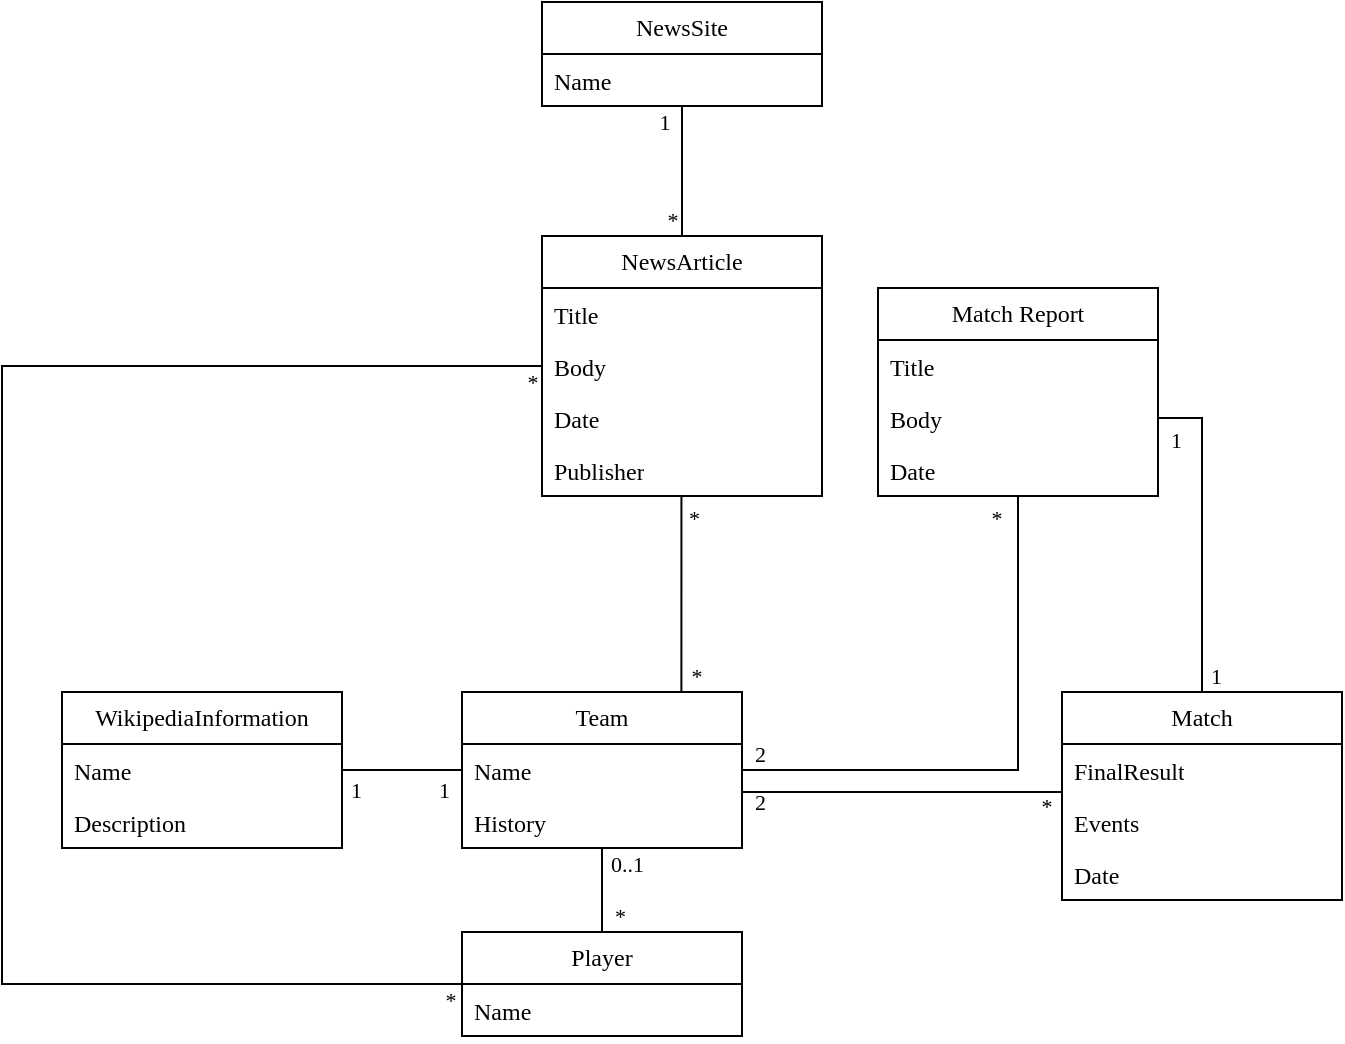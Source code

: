<mxfile version="22.0.2" type="device">
  <diagram name="Page-1" id="GXn4NyftgjCnc_pro_wv">
    <mxGraphModel dx="2022" dy="640" grid="1" gridSize="10" guides="1" tooltips="1" connect="1" arrows="1" fold="1" page="1" pageScale="1" pageWidth="827" pageHeight="1169" math="0" shadow="0">
      <root>
        <mxCell id="0" />
        <mxCell id="1" parent="0" />
        <mxCell id="5K8NoBRGnNFA0djar0UY-9" value="NewsSite" style="swimlane;fontStyle=0;childLayout=stackLayout;horizontal=1;startSize=26;fillColor=none;horizontalStack=0;resizeParent=1;resizeParentMax=0;resizeLast=0;collapsible=1;marginBottom=0;whiteSpace=wrap;html=1;fontFamily=Lexend;fontSource=https%3A%2F%2Ffonts.googleapis.com%2Fcss%3Ffamily%3DLexend;" parent="1" vertex="1">
          <mxGeometry x="140" y="40" width="140" height="52" as="geometry" />
        </mxCell>
        <mxCell id="5K8NoBRGnNFA0djar0UY-11" value="Name" style="text;strokeColor=none;fillColor=none;align=left;verticalAlign=top;spacingLeft=4;spacingRight=4;overflow=hidden;rotatable=0;points=[[0,0.5],[1,0.5]];portConstraint=eastwest;whiteSpace=wrap;html=1;fontFamily=Lexend;fontSource=https%3A%2F%2Ffonts.googleapis.com%2Fcss%3Ffamily%3DLexend;" parent="5K8NoBRGnNFA0djar0UY-9" vertex="1">
          <mxGeometry y="26" width="140" height="26" as="geometry" />
        </mxCell>
        <mxCell id="J6VYNuphooG4Fi7uj8pG-24" style="edgeStyle=orthogonalEdgeStyle;rounded=0;orthogonalLoop=1;jettySize=auto;html=1;entryX=0.5;entryY=1;entryDx=0;entryDy=0;endArrow=none;endFill=0;" parent="1" source="5K8NoBRGnNFA0djar0UY-1" target="5K8NoBRGnNFA0djar0UY-9" edge="1">
          <mxGeometry relative="1" as="geometry" />
        </mxCell>
        <mxCell id="5K8NoBRGnNFA0djar0UY-1" value="NewsArticle" style="swimlane;fontStyle=0;childLayout=stackLayout;horizontal=1;startSize=26;fillColor=none;horizontalStack=0;resizeParent=1;resizeParentMax=0;resizeLast=0;collapsible=1;marginBottom=0;whiteSpace=wrap;html=1;fontFamily=Lexend;fontSource=https%3A%2F%2Ffonts.googleapis.com%2Fcss%3Ffamily%3DLexend;" parent="1" vertex="1">
          <mxGeometry x="140" y="157" width="140" height="130" as="geometry" />
        </mxCell>
        <mxCell id="5K8NoBRGnNFA0djar0UY-2" value="Title" style="text;align=left;verticalAlign=top;spacingLeft=4;spacingRight=4;overflow=hidden;rotatable=0;points=[[0,0.5],[1,0.5]];portConstraint=eastwest;whiteSpace=wrap;html=1;fillColor=none;fontFamily=Lexend;fontSource=https%3A%2F%2Ffonts.googleapis.com%2Fcss%3Ffamily%3DLexend;" parent="5K8NoBRGnNFA0djar0UY-1" vertex="1">
          <mxGeometry y="26" width="140" height="26" as="geometry" />
        </mxCell>
        <mxCell id="5K8NoBRGnNFA0djar0UY-3" value="Body" style="text;strokeColor=none;fillColor=none;align=left;verticalAlign=top;spacingLeft=4;spacingRight=4;overflow=hidden;rotatable=0;points=[[0,0.5],[1,0.5]];portConstraint=eastwest;whiteSpace=wrap;html=1;fontFamily=Lexend;fontSource=https%3A%2F%2Ffonts.googleapis.com%2Fcss%3Ffamily%3DLexend;" parent="5K8NoBRGnNFA0djar0UY-1" vertex="1">
          <mxGeometry y="52" width="140" height="26" as="geometry" />
        </mxCell>
        <mxCell id="5K8NoBRGnNFA0djar0UY-4" value="Date" style="text;strokeColor=none;fillColor=none;align=left;verticalAlign=top;spacingLeft=4;spacingRight=4;overflow=hidden;rotatable=0;points=[[0,0.5],[1,0.5]];portConstraint=eastwest;whiteSpace=wrap;html=1;fontFamily=Lexend;fontSource=https%3A%2F%2Ffonts.googleapis.com%2Fcss%3Ffamily%3DLexend;" parent="5K8NoBRGnNFA0djar0UY-1" vertex="1">
          <mxGeometry y="78" width="140" height="26" as="geometry" />
        </mxCell>
        <mxCell id="5K8NoBRGnNFA0djar0UY-48" value="Publisher" style="text;strokeColor=none;fillColor=none;align=left;verticalAlign=top;spacingLeft=4;spacingRight=4;overflow=hidden;rotatable=0;points=[[0,0.5],[1,0.5]];portConstraint=eastwest;whiteSpace=wrap;html=1;fontFamily=Lexend;fontSource=https%3A%2F%2Ffonts.googleapis.com%2Fcss%3Ffamily%3DLexend;" parent="5K8NoBRGnNFA0djar0UY-1" vertex="1">
          <mxGeometry y="104" width="140" height="26" as="geometry" />
        </mxCell>
        <mxCell id="J6VYNuphooG4Fi7uj8pG-17" style="edgeStyle=orthogonalEdgeStyle;rounded=0;orthogonalLoop=1;jettySize=auto;html=1;entryX=0.5;entryY=0;entryDx=0;entryDy=0;endArrow=none;endFill=0;" parent="1" source="5K8NoBRGnNFA0djar0UY-23" target="5K8NoBRGnNFA0djar0UY-38" edge="1">
          <mxGeometry relative="1" as="geometry" />
        </mxCell>
        <mxCell id="5K8NoBRGnNFA0djar0UY-23" value="Team" style="swimlane;fontStyle=0;childLayout=stackLayout;horizontal=1;startSize=26;fillColor=none;horizontalStack=0;resizeParent=1;resizeParentMax=0;resizeLast=0;collapsible=1;marginBottom=0;whiteSpace=wrap;html=1;fontFamily=Lexend;fontSource=https%3A%2F%2Ffonts.googleapis.com%2Fcss%3Ffamily%3DLexend;" parent="1" vertex="1">
          <mxGeometry x="100" y="385" width="140" height="78" as="geometry" />
        </mxCell>
        <mxCell id="5K8NoBRGnNFA0djar0UY-24" value="Name" style="text;strokeColor=none;fillColor=none;align=left;verticalAlign=top;spacingLeft=4;spacingRight=4;overflow=hidden;rotatable=0;points=[[0,0.5],[1,0.5]];portConstraint=eastwest;whiteSpace=wrap;html=1;fontFamily=Lexend;fontSource=https%3A%2F%2Ffonts.googleapis.com%2Fcss%3Ffamily%3DLexend;" parent="5K8NoBRGnNFA0djar0UY-23" vertex="1">
          <mxGeometry y="26" width="140" height="26" as="geometry" />
        </mxCell>
        <mxCell id="5K8NoBRGnNFA0djar0UY-30" value="History" style="text;strokeColor=none;fillColor=none;align=left;verticalAlign=top;spacingLeft=4;spacingRight=4;overflow=hidden;rotatable=0;points=[[0,0.5],[1,0.5]];portConstraint=eastwest;whiteSpace=wrap;html=1;fontFamily=Lexend;fontSource=https%3A%2F%2Ffonts.googleapis.com%2Fcss%3Ffamily%3DLexend;" parent="5K8NoBRGnNFA0djar0UY-23" vertex="1">
          <mxGeometry y="52" width="140" height="26" as="geometry" />
        </mxCell>
        <mxCell id="J6VYNuphooG4Fi7uj8pG-12" style="edgeStyle=orthogonalEdgeStyle;rounded=0;orthogonalLoop=1;jettySize=auto;html=1;entryX=1;entryY=0.5;entryDx=0;entryDy=0;endArrow=none;endFill=0;" parent="1" source="5K8NoBRGnNFA0djar0UY-31" target="J6VYNuphooG4Fi7uj8pG-3" edge="1">
          <mxGeometry relative="1" as="geometry" />
        </mxCell>
        <mxCell id="5K8NoBRGnNFA0djar0UY-31" value="Match" style="swimlane;fontStyle=0;childLayout=stackLayout;horizontal=1;startSize=26;fillColor=none;horizontalStack=0;resizeParent=1;resizeParentMax=0;resizeLast=0;collapsible=1;marginBottom=0;whiteSpace=wrap;html=1;fontFamily=Lexend;fontSource=https%3A%2F%2Ffonts.googleapis.com%2Fcss%3Ffamily%3DLexend;" parent="1" vertex="1">
          <mxGeometry x="400" y="385" width="140" height="104" as="geometry" />
        </mxCell>
        <mxCell id="5K8NoBRGnNFA0djar0UY-32" value="FinalResult" style="text;strokeColor=none;fillColor=none;align=left;verticalAlign=top;spacingLeft=4;spacingRight=4;overflow=hidden;rotatable=0;points=[[0,0.5],[1,0.5]];portConstraint=eastwest;whiteSpace=wrap;html=1;fontFamily=Lexend;fontSource=https%3A%2F%2Ffonts.googleapis.com%2Fcss%3Ffamily%3DLexend;" parent="5K8NoBRGnNFA0djar0UY-31" vertex="1">
          <mxGeometry y="26" width="140" height="26" as="geometry" />
        </mxCell>
        <mxCell id="5K8NoBRGnNFA0djar0UY-33" value="Events" style="text;strokeColor=none;fillColor=none;align=left;verticalAlign=top;spacingLeft=4;spacingRight=4;overflow=hidden;rotatable=0;points=[[0,0.5],[1,0.5]];portConstraint=eastwest;whiteSpace=wrap;html=1;fontFamily=Lexend;fontSource=https%3A%2F%2Ffonts.googleapis.com%2Fcss%3Ffamily%3DLexend;" parent="5K8NoBRGnNFA0djar0UY-31" vertex="1">
          <mxGeometry y="52" width="140" height="26" as="geometry" />
        </mxCell>
        <mxCell id="4Qkat6veWvHCoG3jWPvj-1" value="Date" style="text;strokeColor=none;fillColor=none;align=left;verticalAlign=top;spacingLeft=4;spacingRight=4;overflow=hidden;rotatable=0;points=[[0,0.5],[1,0.5]];portConstraint=eastwest;whiteSpace=wrap;html=1;fontFamily=Lexend;fontSource=https%3A%2F%2Ffonts.googleapis.com%2Fcss%3Ffamily%3DLexend;" vertex="1" parent="5K8NoBRGnNFA0djar0UY-31">
          <mxGeometry y="78" width="140" height="26" as="geometry" />
        </mxCell>
        <mxCell id="J6VYNuphooG4Fi7uj8pG-39" style="edgeStyle=orthogonalEdgeStyle;rounded=0;orthogonalLoop=1;jettySize=auto;html=1;entryX=0;entryY=0.5;entryDx=0;entryDy=0;endArrow=none;endFill=0;" parent="1" source="5K8NoBRGnNFA0djar0UY-38" target="5K8NoBRGnNFA0djar0UY-3" edge="1">
          <mxGeometry relative="1" as="geometry">
            <Array as="points">
              <mxPoint x="-130" y="531" />
              <mxPoint x="-130" y="222" />
            </Array>
          </mxGeometry>
        </mxCell>
        <mxCell id="5K8NoBRGnNFA0djar0UY-38" value="Player" style="swimlane;fontStyle=0;childLayout=stackLayout;horizontal=1;startSize=26;fillColor=none;horizontalStack=0;resizeParent=1;resizeParentMax=0;resizeLast=0;collapsible=1;marginBottom=0;whiteSpace=wrap;html=1;fontFamily=Lexend;fontSource=https%3A%2F%2Ffonts.googleapis.com%2Fcss%3Ffamily%3DLexend;" parent="1" vertex="1">
          <mxGeometry x="100" y="505" width="140" height="52" as="geometry" />
        </mxCell>
        <mxCell id="5K8NoBRGnNFA0djar0UY-39" value="Name" style="text;strokeColor=none;fillColor=none;align=left;verticalAlign=top;spacingLeft=4;spacingRight=4;overflow=hidden;rotatable=0;points=[[0,0.5],[1,0.5]];portConstraint=eastwest;whiteSpace=wrap;html=1;fontFamily=Lexend;fontSource=https%3A%2F%2Ffonts.googleapis.com%2Fcss%3Ffamily%3DLexend;" parent="5K8NoBRGnNFA0djar0UY-38" vertex="1">
          <mxGeometry y="26" width="140" height="26" as="geometry" />
        </mxCell>
        <mxCell id="5K8NoBRGnNFA0djar0UY-49" value="" style="endArrow=none;html=1;edgeStyle=orthogonalEdgeStyle;rounded=0;exitX=0.5;exitY=0;exitDx=0;exitDy=0;entryX=0.498;entryY=0.987;entryDx=0;entryDy=0;entryPerimeter=0;" parent="1" source="5K8NoBRGnNFA0djar0UY-23" target="5K8NoBRGnNFA0djar0UY-48" edge="1">
          <mxGeometry relative="1" as="geometry">
            <mxPoint x="170" y="320" as="sourcePoint" />
            <mxPoint x="210" y="290" as="targetPoint" />
            <Array as="points">
              <mxPoint x="210" y="385" />
            </Array>
          </mxGeometry>
        </mxCell>
        <mxCell id="5K8NoBRGnNFA0djar0UY-50" value="&amp;nbsp;*" style="edgeLabel;resizable=0;html=1;align=left;verticalAlign=bottom;fontFamily=Lexend;fontSource=https%3A%2F%2Ffonts.googleapis.com%2Fcss%3Ffamily%3DLexend;" parent="5K8NoBRGnNFA0djar0UY-49" connectable="0" vertex="1">
          <mxGeometry x="-1" relative="1" as="geometry">
            <mxPoint x="40" as="offset" />
          </mxGeometry>
        </mxCell>
        <mxCell id="5K8NoBRGnNFA0djar0UY-51" value="*" style="edgeLabel;resizable=0;html=1;align=right;verticalAlign=bottom;fontFamily=Lexend;fontSource=https%3A%2F%2Ffonts.googleapis.com%2Fcss%3Ffamily%3DLexend;" parent="5K8NoBRGnNFA0djar0UY-49" connectable="0" vertex="1">
          <mxGeometry x="1" relative="1" as="geometry">
            <mxPoint x="10" y="20" as="offset" />
          </mxGeometry>
        </mxCell>
        <mxCell id="J6VYNuphooG4Fi7uj8pG-1" value="Match Report" style="swimlane;fontStyle=0;childLayout=stackLayout;horizontal=1;startSize=26;fillColor=none;horizontalStack=0;resizeParent=1;resizeParentMax=0;resizeLast=0;collapsible=1;marginBottom=0;whiteSpace=wrap;html=1;fontFamily=Lexend;fontSource=https%3A%2F%2Ffonts.googleapis.com%2Fcss%3Ffamily%3DLexend;" parent="1" vertex="1">
          <mxGeometry x="308" y="183" width="140" height="104" as="geometry" />
        </mxCell>
        <mxCell id="J6VYNuphooG4Fi7uj8pG-2" value="Title" style="text;strokeColor=none;fillColor=none;align=left;verticalAlign=top;spacingLeft=4;spacingRight=4;overflow=hidden;rotatable=0;points=[[0,0.5],[1,0.5]];portConstraint=eastwest;whiteSpace=wrap;html=1;fontFamily=Lexend;fontSource=https%3A%2F%2Ffonts.googleapis.com%2Fcss%3Ffamily%3DLexend;" parent="J6VYNuphooG4Fi7uj8pG-1" vertex="1">
          <mxGeometry y="26" width="140" height="26" as="geometry" />
        </mxCell>
        <mxCell id="J6VYNuphooG4Fi7uj8pG-3" value="Body" style="text;strokeColor=none;fillColor=none;align=left;verticalAlign=top;spacingLeft=4;spacingRight=4;overflow=hidden;rotatable=0;points=[[0,0.5],[1,0.5]];portConstraint=eastwest;whiteSpace=wrap;html=1;fontFamily=Lexend;fontSource=https%3A%2F%2Ffonts.googleapis.com%2Fcss%3Ffamily%3DLexend;" parent="J6VYNuphooG4Fi7uj8pG-1" vertex="1">
          <mxGeometry y="52" width="140" height="26" as="geometry" />
        </mxCell>
        <mxCell id="J6VYNuphooG4Fi7uj8pG-8" value="Date" style="text;strokeColor=none;fillColor=none;align=left;verticalAlign=top;spacingLeft=4;spacingRight=4;overflow=hidden;rotatable=0;points=[[0,0.5],[1,0.5]];portConstraint=eastwest;whiteSpace=wrap;html=1;fontFamily=Lexend;fontSource=https%3A%2F%2Ffonts.googleapis.com%2Fcss%3Ffamily%3DLexend;" parent="J6VYNuphooG4Fi7uj8pG-1" vertex="1">
          <mxGeometry y="78" width="140" height="26" as="geometry" />
        </mxCell>
        <mxCell id="J6VYNuphooG4Fi7uj8pG-11" style="edgeStyle=orthogonalEdgeStyle;rounded=0;orthogonalLoop=1;jettySize=auto;html=1;exitX=1;exitY=0.5;exitDx=0;exitDy=0;endArrow=none;endFill=0;" parent="1" source="5K8NoBRGnNFA0djar0UY-24" target="J6VYNuphooG4Fi7uj8pG-1" edge="1">
          <mxGeometry relative="1" as="geometry" />
        </mxCell>
        <mxCell id="J6VYNuphooG4Fi7uj8pG-13" value="&amp;nbsp; 2" style="edgeLabel;resizable=0;html=1;align=left;verticalAlign=bottom;fontFamily=Lexend;fontSource=https%3A%2F%2Ffonts.googleapis.com%2Fcss%3Ffamily%3DLexend;" parent="1" connectable="0" vertex="1">
          <mxGeometry x="239" y="448" as="geometry" />
        </mxCell>
        <mxCell id="J6VYNuphooG4Fi7uj8pG-14" value="*&amp;nbsp;" style="edgeLabel;resizable=0;html=1;align=right;verticalAlign=bottom;fontFamily=Lexend;fontSource=https%3A%2F%2Ffonts.googleapis.com%2Fcss%3Ffamily%3DLexend;" parent="1" connectable="0" vertex="1">
          <mxGeometry x="373.0" y="306.002" as="geometry" />
        </mxCell>
        <mxCell id="J6VYNuphooG4Fi7uj8pG-15" value="1" style="edgeLabel;resizable=0;html=1;align=right;verticalAlign=bottom;fontFamily=Lexend;fontSource=https%3A%2F%2Ffonts.googleapis.com%2Fcss%3Ffamily%3DLexend;" parent="1" connectable="0" vertex="1">
          <mxGeometry x="460.0" y="267.002" as="geometry" />
        </mxCell>
        <mxCell id="J6VYNuphooG4Fi7uj8pG-16" value="1" style="edgeLabel;resizable=0;html=1;align=right;verticalAlign=bottom;fontFamily=Lexend;fontSource=https%3A%2F%2Ffonts.googleapis.com%2Fcss%3Ffamily%3DLexend;" parent="1" connectable="0" vertex="1">
          <mxGeometry x="480.0" y="385.002" as="geometry" />
        </mxCell>
        <mxCell id="J6VYNuphooG4Fi7uj8pG-18" value="&amp;nbsp;0..1" style="edgeLabel;resizable=0;html=1;align=right;verticalAlign=bottom;fontFamily=Lexend;fontSource=https%3A%2F%2Ffonts.googleapis.com%2Fcss%3Ffamily%3DLexend;" parent="1" connectable="0" vertex="1">
          <mxGeometry x="191.001" y="479" as="geometry" />
        </mxCell>
        <mxCell id="J6VYNuphooG4Fi7uj8pG-19" value="&amp;nbsp; *" style="edgeLabel;resizable=0;html=1;align=left;verticalAlign=bottom;fontFamily=Lexend;fontSource=https%3A%2F%2Ffonts.googleapis.com%2Fcss%3Ffamily%3DLexend;" parent="1" connectable="0" vertex="1">
          <mxGeometry x="169" y="505" as="geometry" />
        </mxCell>
        <mxCell id="J6VYNuphooG4Fi7uj8pG-20" style="edgeStyle=orthogonalEdgeStyle;rounded=0;orthogonalLoop=1;jettySize=auto;html=1;entryX=0;entryY=0.5;entryDx=0;entryDy=0;endArrow=none;endFill=0;" parent="1" source="5K8NoBRGnNFA0djar0UY-24" target="5K8NoBRGnNFA0djar0UY-32" edge="1">
          <mxGeometry relative="1" as="geometry">
            <Array as="points">
              <mxPoint x="400" y="435" />
            </Array>
          </mxGeometry>
        </mxCell>
        <mxCell id="J6VYNuphooG4Fi7uj8pG-22" value="*&amp;nbsp;" style="edgeLabel;resizable=0;html=1;align=right;verticalAlign=bottom;fontFamily=Lexend;fontSource=https%3A%2F%2Ffonts.googleapis.com%2Fcss%3Ffamily%3DLexend;" parent="1" connectable="0" vertex="1">
          <mxGeometry x="398.0" y="450.002" as="geometry" />
        </mxCell>
        <mxCell id="J6VYNuphooG4Fi7uj8pG-23" value="&amp;nbsp; 2" style="edgeLabel;resizable=0;html=1;align=left;verticalAlign=bottom;fontFamily=Lexend;fontSource=https%3A%2F%2Ffonts.googleapis.com%2Fcss%3Ffamily%3DLexend;" parent="1" connectable="0" vertex="1">
          <mxGeometry x="239" y="424" as="geometry" />
        </mxCell>
        <mxCell id="J6VYNuphooG4Fi7uj8pG-25" value="&amp;nbsp;*" style="edgeLabel;resizable=0;html=1;align=left;verticalAlign=bottom;fontFamily=Lexend;fontSource=https%3A%2F%2Ffonts.googleapis.com%2Fcss%3Ffamily%3DLexend;" parent="1" connectable="0" vertex="1">
          <mxGeometry x="198" y="157" as="geometry" />
        </mxCell>
        <mxCell id="J6VYNuphooG4Fi7uj8pG-26" value="1&amp;nbsp;" style="edgeLabel;resizable=0;html=1;align=right;verticalAlign=bottom;fontFamily=Lexend;fontSource=https%3A%2F%2Ffonts.googleapis.com%2Fcss%3Ffamily%3DLexend;" parent="1" connectable="0" vertex="1">
          <mxGeometry x="207.0" y="108.003" as="geometry" />
        </mxCell>
        <mxCell id="J6VYNuphooG4Fi7uj8pG-32" value="WikipediaInformation" style="swimlane;fontStyle=0;childLayout=stackLayout;horizontal=1;startSize=26;fillColor=none;horizontalStack=0;resizeParent=1;resizeParentMax=0;resizeLast=0;collapsible=1;marginBottom=0;whiteSpace=wrap;html=1;fontFamily=Lexend;fontSource=https%3A%2F%2Ffonts.googleapis.com%2Fcss%3Ffamily%3DLexend;" parent="1" vertex="1">
          <mxGeometry x="-100" y="385" width="140" height="78" as="geometry" />
        </mxCell>
        <mxCell id="J6VYNuphooG4Fi7uj8pG-33" value="Name" style="text;strokeColor=none;fillColor=none;align=left;verticalAlign=top;spacingLeft=4;spacingRight=4;overflow=hidden;rotatable=0;points=[[0,0.5],[1,0.5]];portConstraint=eastwest;whiteSpace=wrap;html=1;fontFamily=Lexend;fontSource=https%3A%2F%2Ffonts.googleapis.com%2Fcss%3Ffamily%3DLexend;" parent="J6VYNuphooG4Fi7uj8pG-32" vertex="1">
          <mxGeometry y="26" width="140" height="26" as="geometry" />
        </mxCell>
        <mxCell id="J6VYNuphooG4Fi7uj8pG-34" value="Description" style="text;strokeColor=none;fillColor=none;align=left;verticalAlign=top;spacingLeft=4;spacingRight=4;overflow=hidden;rotatable=0;points=[[0,0.5],[1,0.5]];portConstraint=eastwest;whiteSpace=wrap;html=1;fontFamily=Lexend;fontSource=https%3A%2F%2Ffonts.googleapis.com%2Fcss%3Ffamily%3DLexend;" parent="J6VYNuphooG4Fi7uj8pG-32" vertex="1">
          <mxGeometry y="52" width="140" height="26" as="geometry" />
        </mxCell>
        <mxCell id="J6VYNuphooG4Fi7uj8pG-35" style="edgeStyle=orthogonalEdgeStyle;rounded=0;orthogonalLoop=1;jettySize=auto;html=1;endArrow=none;endFill=0;" parent="1" source="J6VYNuphooG4Fi7uj8pG-33" target="5K8NoBRGnNFA0djar0UY-23" edge="1">
          <mxGeometry relative="1" as="geometry" />
        </mxCell>
        <mxCell id="J6VYNuphooG4Fi7uj8pG-37" value="1" style="edgeLabel;resizable=0;html=1;align=right;verticalAlign=bottom;fontFamily=Lexend;fontSource=https%3A%2F%2Ffonts.googleapis.com%2Fcss%3Ffamily%3DLexend;" parent="1" connectable="0" vertex="1">
          <mxGeometry x="50.0" y="442.002" as="geometry" />
        </mxCell>
        <mxCell id="J6VYNuphooG4Fi7uj8pG-38" value="1" style="edgeLabel;resizable=0;html=1;align=right;verticalAlign=bottom;fontFamily=Lexend;fontSource=https%3A%2F%2Ffonts.googleapis.com%2Fcss%3Ffamily%3DLexend;" parent="1" connectable="0" vertex="1">
          <mxGeometry x="94.0" y="442.002" as="geometry" />
        </mxCell>
        <mxCell id="J6VYNuphooG4Fi7uj8pG-40" value="&amp;nbsp;*" style="edgeLabel;resizable=0;html=1;align=left;verticalAlign=bottom;fontFamily=Lexend;fontSource=https%3A%2F%2Ffonts.googleapis.com%2Fcss%3Ffamily%3DLexend;" parent="1" connectable="0" vertex="1">
          <mxGeometry x="87" y="547" as="geometry" />
        </mxCell>
        <mxCell id="J6VYNuphooG4Fi7uj8pG-41" value="&amp;nbsp;*" style="edgeLabel;resizable=0;html=1;align=left;verticalAlign=bottom;fontFamily=Lexend;fontSource=https%3A%2F%2Ffonts.googleapis.com%2Fcss%3Ffamily%3DLexend;" parent="1" connectable="0" vertex="1">
          <mxGeometry x="128" y="238" as="geometry" />
        </mxCell>
      </root>
    </mxGraphModel>
  </diagram>
</mxfile>
